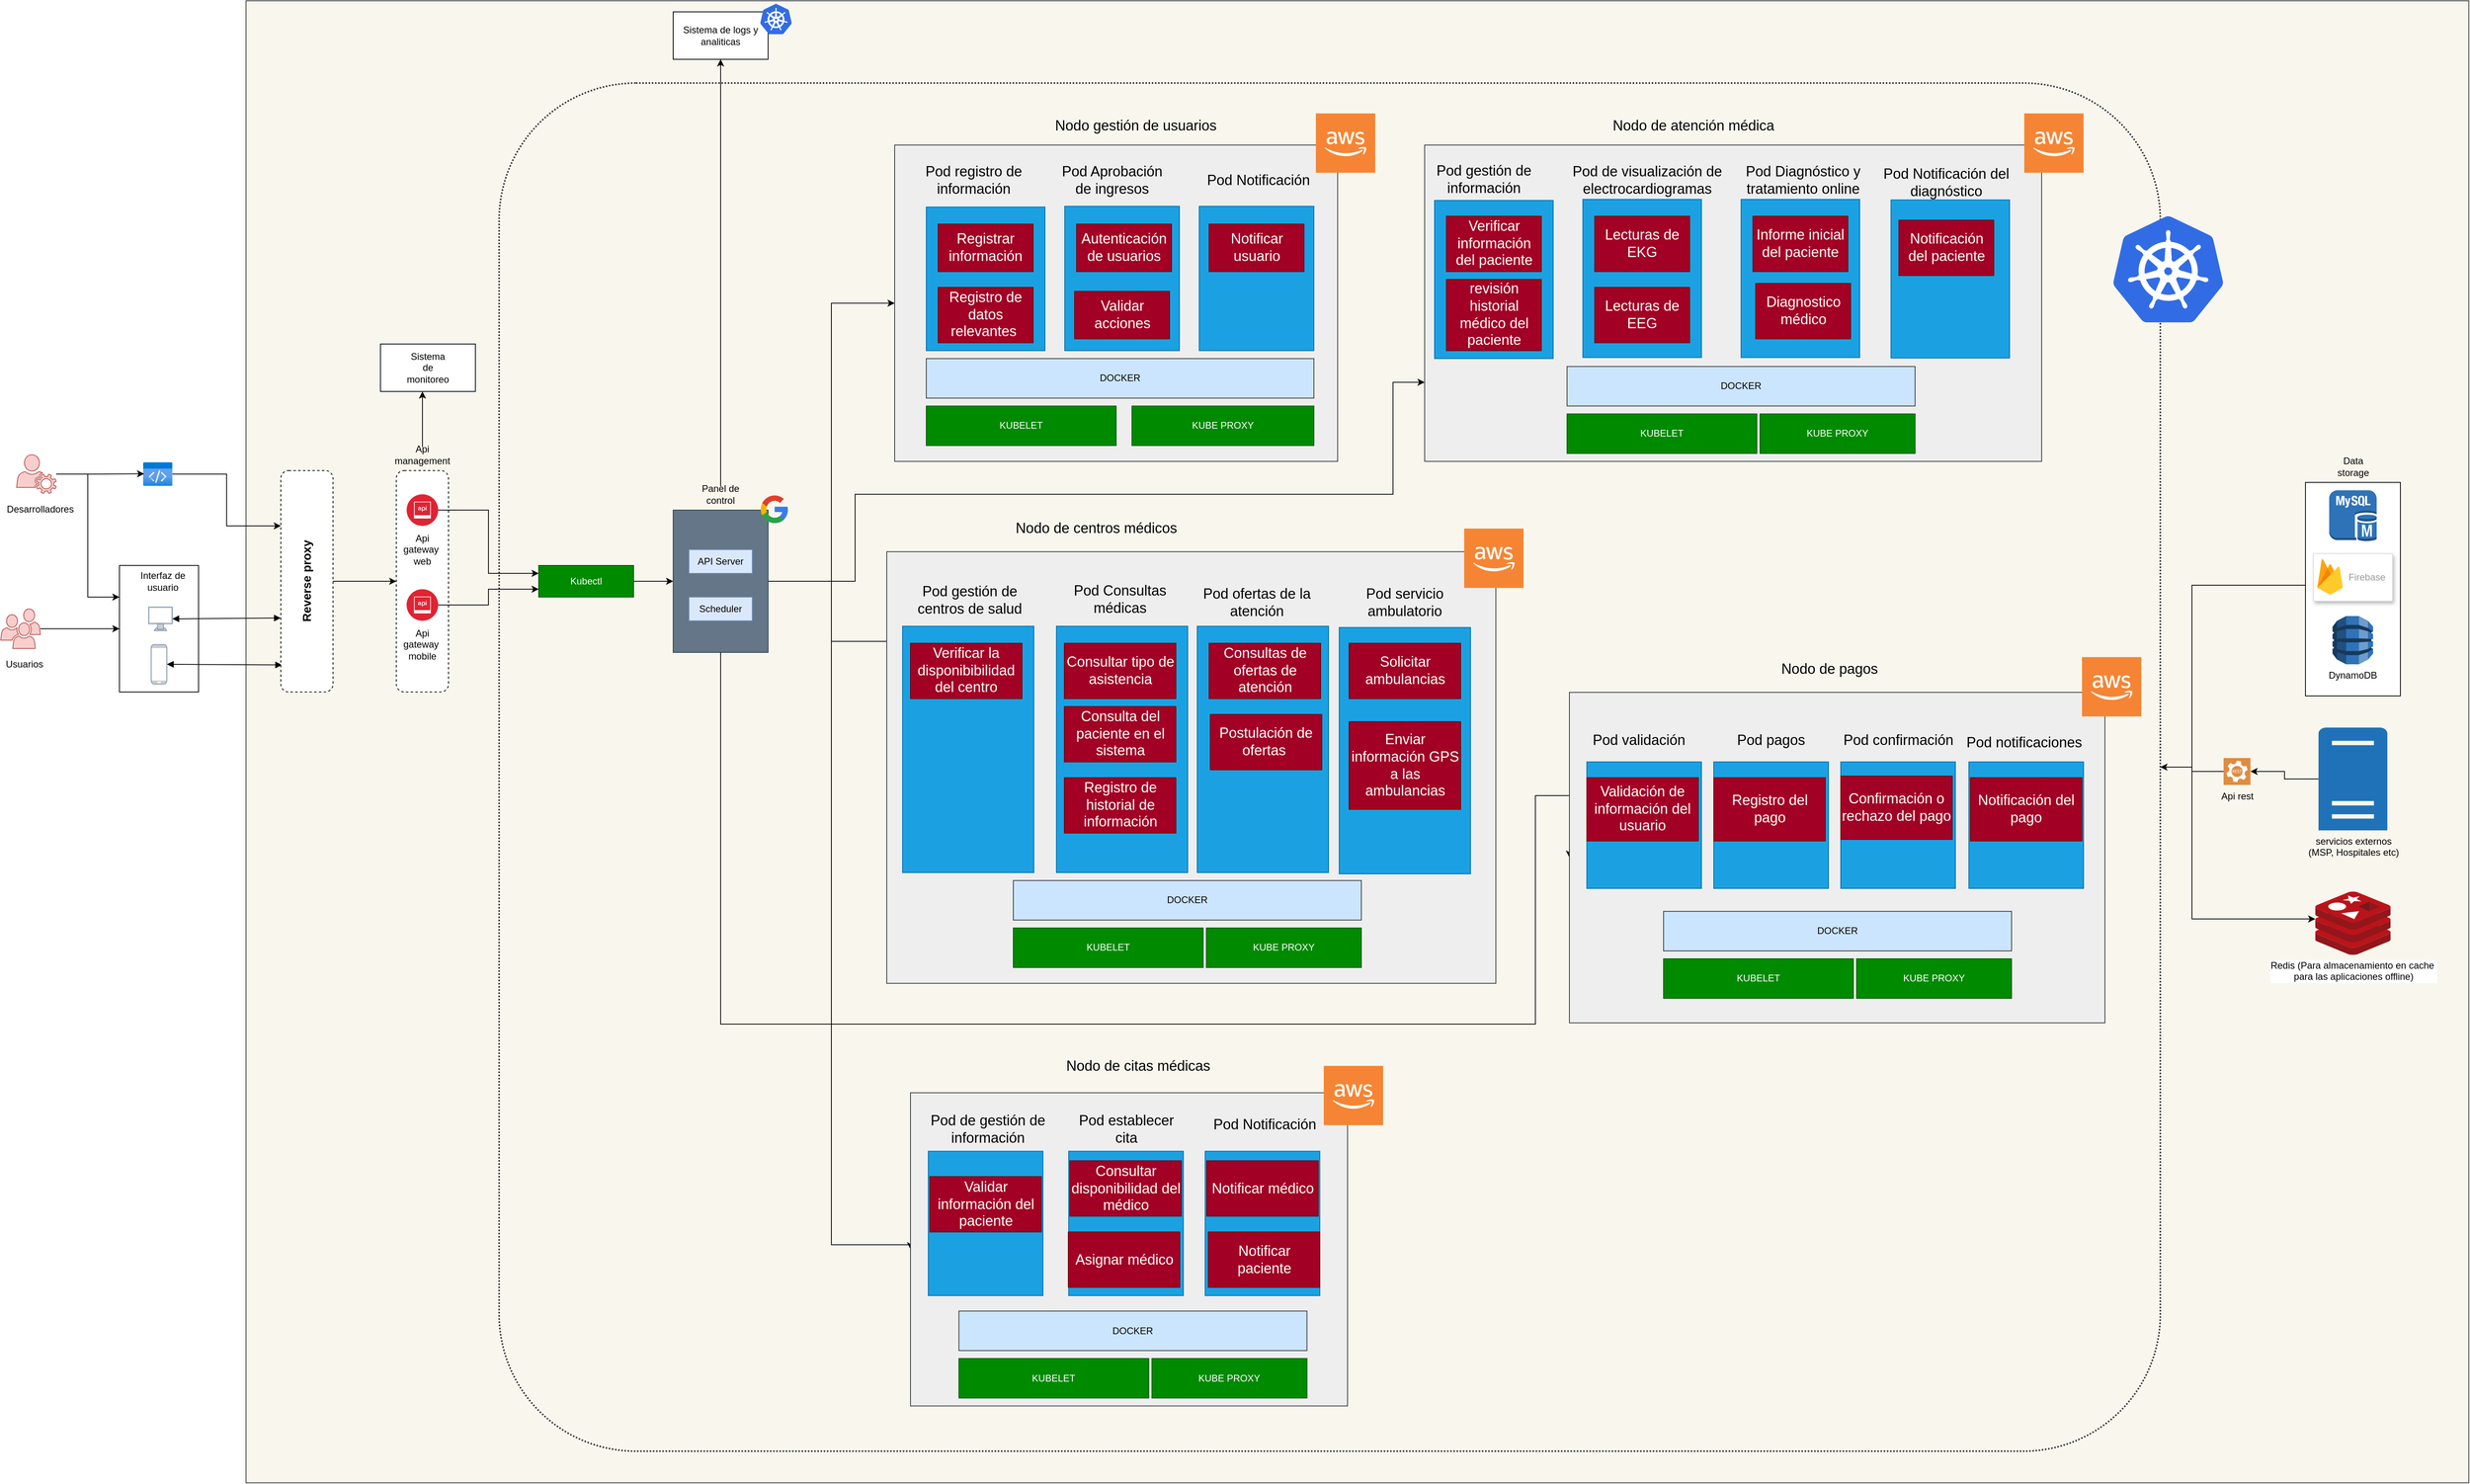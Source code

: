 <mxfile version="14.9.6" type="device"><diagram id="kOnTFSA0vut2Fg_q2dF2" name="Página-1"><mxGraphModel dx="3413" dy="1973" grid="1" gridSize="10" guides="1" tooltips="1" connect="1" arrows="1" fold="1" page="1" pageScale="1" pageWidth="827" pageHeight="1169" math="0" shadow="0"><root><mxCell id="0"/><mxCell id="1" parent="0"/><mxCell id="iSkOVygRJ3ScIY_qqy3_-129" value="" style="rounded=0;whiteSpace=wrap;html=1;fontSize=18;fillColor=#f9f7ed;strokeColor=#36393d;" vertex="1" parent="1"><mxGeometry x="320" y="6" width="2810" height="1874" as="geometry"/></mxCell><mxCell id="iSkOVygRJ3ScIY_qqy3_-134" style="edgeStyle=orthogonalEdgeStyle;rounded=0;orthogonalLoop=1;jettySize=auto;html=1;entryX=0;entryY=0.75;entryDx=0;entryDy=0;fontSize=18;" edge="1" parent="1" source="iSkOVygRJ3ScIY_qqy3_-127" target="iSkOVygRJ3ScIY_qqy3_-17"><mxGeometry relative="1" as="geometry"><Array as="points"><mxPoint x="2780" y="975"/><mxPoint x="2780" y="745"/><mxPoint x="2934" y="745"/></Array></mxGeometry></mxCell><mxCell id="iSkOVygRJ3ScIY_qqy3_-135" style="edgeStyle=orthogonalEdgeStyle;rounded=0;orthogonalLoop=1;jettySize=auto;html=1;fontSize=18;" edge="1" parent="1" source="iSkOVygRJ3ScIY_qqy3_-127" target="iSkOVygRJ3ScIY_qqy3_-20"><mxGeometry relative="1" as="geometry"><Array as="points"><mxPoint x="2780" y="975"/><mxPoint x="2780" y="1167"/></Array></mxGeometry></mxCell><mxCell id="iSkOVygRJ3ScIY_qqy3_-127" value="" style="rounded=1;arcSize=10;dashed=1;fillColor=#f9f7ed;dashPattern=1 1;strokeWidth=2;fontSize=18;strokeColor=#36393d;" vertex="1" parent="1"><mxGeometry x="640" y="110" width="2100" height="1730" as="geometry"/></mxCell><mxCell id="TxP-hiTGIBuaZSAjS90N-14" value="" style="group" parent="1" vertex="1" connectable="0"><mxGeometry x="30" y="580" width="196.92" height="79" as="geometry"/></mxCell><mxCell id="TxP-hiTGIBuaZSAjS90N-2" value="" style="pointerEvents=1;shadow=0;dashed=0;html=1;strokeColor=#b85450;fillColor=#f8cecc;labelPosition=center;verticalLabelPosition=bottom;verticalAlign=top;outlineConnect=0;align=center;shape=mxgraph.office.users.user_services;" parent="TxP-hiTGIBuaZSAjS90N-14" vertex="1"><mxGeometry width="50" height="49" as="geometry"/></mxCell><mxCell id="TxP-hiTGIBuaZSAjS90N-3" value="Desarrolladores" style="text;html=1;strokeColor=none;fillColor=none;align=center;verticalAlign=middle;whiteSpace=wrap;rounded=0;" parent="TxP-hiTGIBuaZSAjS90N-14" vertex="1"><mxGeometry x="10" y="59" width="40" height="20" as="geometry"/></mxCell><mxCell id="TxP-hiTGIBuaZSAjS90N-6" value="" style="aspect=fixed;html=1;points=[];align=center;image;fontSize=12;image=img/lib/azure2/general/Code.svg;" parent="TxP-hiTGIBuaZSAjS90N-14" vertex="1"><mxGeometry x="160" y="9.5" width="36.92" height="30" as="geometry"/></mxCell><mxCell id="TxP-hiTGIBuaZSAjS90N-7" style="edgeStyle=orthogonalEdgeStyle;rounded=0;orthogonalLoop=1;jettySize=auto;html=1;entryX=0.033;entryY=0.487;entryDx=0;entryDy=0;entryPerimeter=0;" parent="TxP-hiTGIBuaZSAjS90N-14" source="TxP-hiTGIBuaZSAjS90N-2" target="TxP-hiTGIBuaZSAjS90N-6" edge="1"><mxGeometry relative="1" as="geometry"/></mxCell><mxCell id="TxP-hiTGIBuaZSAjS90N-15" value="" style="group" parent="1" vertex="1" connectable="0"><mxGeometry x="10" y="720" width="250" height="160" as="geometry"/></mxCell><mxCell id="TxP-hiTGIBuaZSAjS90N-1" value="" style="pointerEvents=1;shadow=0;dashed=0;html=1;strokeColor=#b85450;fillColor=#f8cecc;labelPosition=center;verticalLabelPosition=bottom;verticalAlign=top;outlineConnect=0;align=center;shape=mxgraph.office.users.users;" parent="TxP-hiTGIBuaZSAjS90N-15" vertex="1"><mxGeometry y="55" width="50" height="50" as="geometry"/></mxCell><mxCell id="TxP-hiTGIBuaZSAjS90N-5" value="Usuarios" style="text;html=1;strokeColor=none;fillColor=none;align=center;verticalAlign=middle;whiteSpace=wrap;rounded=0;" parent="TxP-hiTGIBuaZSAjS90N-15" vertex="1"><mxGeometry x="10" y="115" width="40" height="20" as="geometry"/></mxCell><mxCell id="TxP-hiTGIBuaZSAjS90N-13" value="" style="group" parent="TxP-hiTGIBuaZSAjS90N-15" vertex="1" connectable="0"><mxGeometry x="150" width="100" height="160" as="geometry"/></mxCell><mxCell id="TxP-hiTGIBuaZSAjS90N-8" value="" style="rounded=0;whiteSpace=wrap;html=1;" parent="TxP-hiTGIBuaZSAjS90N-13" vertex="1"><mxGeometry width="100" height="160" as="geometry"/></mxCell><mxCell id="TxP-hiTGIBuaZSAjS90N-9" value="Interfaz de usuario" style="text;html=1;strokeColor=none;fillColor=none;align=center;verticalAlign=middle;whiteSpace=wrap;rounded=0;" parent="TxP-hiTGIBuaZSAjS90N-13" vertex="1"><mxGeometry x="10" y="10" width="90" height="20" as="geometry"/></mxCell><mxCell id="TxP-hiTGIBuaZSAjS90N-10" value="" style="fontColor=#0066CC;verticalAlign=top;verticalLabelPosition=bottom;labelPosition=center;align=center;html=1;outlineConnect=0;fillColor=#CCCCCC;strokeColor=#6881B3;gradientColor=none;gradientDirection=north;strokeWidth=2;shape=mxgraph.networks.monitor;" parent="TxP-hiTGIBuaZSAjS90N-13" vertex="1"><mxGeometry x="36.92" y="52.5" width="30" height="30" as="geometry"/></mxCell><mxCell id="TxP-hiTGIBuaZSAjS90N-11" value="" style="fontColor=#0066CC;verticalAlign=top;verticalLabelPosition=bottom;labelPosition=center;align=center;html=1;outlineConnect=0;fillColor=#CCCCCC;strokeColor=#6881B3;gradientColor=none;gradientDirection=north;strokeWidth=2;shape=mxgraph.networks.mobile;" parent="TxP-hiTGIBuaZSAjS90N-13" vertex="1"><mxGeometry x="40" y="100" width="20" height="50" as="geometry"/></mxCell><mxCell id="TxP-hiTGIBuaZSAjS90N-12" style="edgeStyle=orthogonalEdgeStyle;rounded=0;orthogonalLoop=1;jettySize=auto;html=1;entryX=0;entryY=0.5;entryDx=0;entryDy=0;" parent="TxP-hiTGIBuaZSAjS90N-15" source="TxP-hiTGIBuaZSAjS90N-1" target="TxP-hiTGIBuaZSAjS90N-8" edge="1"><mxGeometry relative="1" as="geometry"/></mxCell><mxCell id="TxP-hiTGIBuaZSAjS90N-21" style="edgeStyle=orthogonalEdgeStyle;rounded=0;orthogonalLoop=1;jettySize=auto;html=1;entryX=0;entryY=0.25;entryDx=0;entryDy=0;" parent="1" source="TxP-hiTGIBuaZSAjS90N-6" target="TxP-hiTGIBuaZSAjS90N-19" edge="1"><mxGeometry relative="1" as="geometry"/></mxCell><mxCell id="TxP-hiTGIBuaZSAjS90N-22" value="" style="endArrow=block;startArrow=block;endFill=1;startFill=1;html=1;exitX=1;exitY=0.5;exitDx=0;exitDy=0;exitPerimeter=0;entryX=0;entryY=0.666;entryDx=0;entryDy=0;entryPerimeter=0;" parent="1" source="TxP-hiTGIBuaZSAjS90N-10" target="TxP-hiTGIBuaZSAjS90N-19" edge="1"><mxGeometry width="160" relative="1" as="geometry"><mxPoint x="310" y="690" as="sourcePoint"/><mxPoint x="470" y="690" as="targetPoint"/></mxGeometry></mxCell><mxCell id="TxP-hiTGIBuaZSAjS90N-23" value="" style="endArrow=block;startArrow=block;endFill=1;startFill=1;html=1;exitX=1;exitY=0.5;exitDx=0;exitDy=0;exitPerimeter=0;entryX=0.024;entryY=0.878;entryDx=0;entryDy=0;entryPerimeter=0;" parent="1" source="TxP-hiTGIBuaZSAjS90N-11" target="TxP-hiTGIBuaZSAjS90N-19" edge="1"><mxGeometry width="160" relative="1" as="geometry"><mxPoint x="236.92" y="797.5" as="sourcePoint"/><mxPoint x="370" y="845" as="targetPoint"/></mxGeometry></mxCell><mxCell id="TxP-hiTGIBuaZSAjS90N-24" value="" style="group" parent="1" vertex="1" connectable="0"><mxGeometry x="364" y="600" width="66" height="280" as="geometry"/></mxCell><mxCell id="TxP-hiTGIBuaZSAjS90N-19" value="" style="html=1;align=center;verticalAlign=top;rounded=1;absoluteArcSize=1;arcSize=20;dashed=1;" parent="TxP-hiTGIBuaZSAjS90N-24" vertex="1"><mxGeometry width="66" height="280" as="geometry"/></mxCell><mxCell id="TxP-hiTGIBuaZSAjS90N-20" value="&lt;font style=&quot;font-size: 15px&quot;&gt;Reverse proxy&lt;/font&gt;" style="text;strokeColor=none;fillColor=none;html=1;fontSize=24;fontStyle=1;verticalAlign=middle;align=center;rotation=-90;" parent="TxP-hiTGIBuaZSAjS90N-24" vertex="1"><mxGeometry x="-20" y="120" width="100" height="40" as="geometry"/></mxCell><mxCell id="TxP-hiTGIBuaZSAjS90N-26" value="" style="html=1;align=center;verticalAlign=top;rounded=1;absoluteArcSize=1;arcSize=20;dashed=1;" parent="1" vertex="1"><mxGeometry x="510" y="600" width="66" height="280" as="geometry"/></mxCell><mxCell id="TxP-hiTGIBuaZSAjS90N-33" style="edgeStyle=orthogonalEdgeStyle;rounded=0;orthogonalLoop=1;jettySize=auto;html=1;entryX=0.442;entryY=1;entryDx=0;entryDy=0;entryPerimeter=0;" parent="1" source="TxP-hiTGIBuaZSAjS90N-28" target="TxP-hiTGIBuaZSAjS90N-29" edge="1"><mxGeometry relative="1" as="geometry"/></mxCell><mxCell id="TxP-hiTGIBuaZSAjS90N-28" value="Api management" style="text;html=1;strokeColor=none;fillColor=none;align=center;verticalAlign=middle;whiteSpace=wrap;rounded=0;" parent="1" vertex="1"><mxGeometry x="523" y="570" width="40" height="20" as="geometry"/></mxCell><mxCell id="TxP-hiTGIBuaZSAjS90N-31" value="" style="group" parent="1" vertex="1" connectable="0"><mxGeometry x="490" y="440" width="120" height="60" as="geometry"/></mxCell><mxCell id="TxP-hiTGIBuaZSAjS90N-29" value="" style="rounded=0;whiteSpace=wrap;html=1;" parent="TxP-hiTGIBuaZSAjS90N-31" vertex="1"><mxGeometry width="120" height="60" as="geometry"/></mxCell><mxCell id="TxP-hiTGIBuaZSAjS90N-30" value="Sistema de monitoreo" style="text;html=1;strokeColor=none;fillColor=none;align=center;verticalAlign=middle;whiteSpace=wrap;rounded=0;" parent="TxP-hiTGIBuaZSAjS90N-31" vertex="1"><mxGeometry x="40" y="20" width="40" height="20" as="geometry"/></mxCell><mxCell id="TxP-hiTGIBuaZSAjS90N-42" style="edgeStyle=orthogonalEdgeStyle;rounded=0;orthogonalLoop=1;jettySize=auto;html=1;entryX=0;entryY=0.25;entryDx=0;entryDy=0;" parent="1" source="TxP-hiTGIBuaZSAjS90N-35" target="TxP-hiTGIBuaZSAjS90N-41" edge="1"><mxGeometry relative="1" as="geometry"/></mxCell><mxCell id="TxP-hiTGIBuaZSAjS90N-35" value="" style="aspect=fixed;perimeter=ellipsePerimeter;html=1;align=center;shadow=0;dashed=0;fontColor=#4277BB;labelBackgroundColor=#ffffff;fontSize=12;spacingTop=3;image;image=img/lib/ibm/security/api_security.svg;" parent="1" vertex="1"><mxGeometry x="523" y="630" width="40" height="40" as="geometry"/></mxCell><mxCell id="TxP-hiTGIBuaZSAjS90N-36" value="Api gateway&amp;nbsp;&lt;br&gt;web" style="text;html=1;strokeColor=none;fillColor=none;align=center;verticalAlign=middle;whiteSpace=wrap;rounded=0;" parent="1" vertex="1"><mxGeometry x="523" y="690" width="40" height="20" as="geometry"/></mxCell><mxCell id="TxP-hiTGIBuaZSAjS90N-43" style="edgeStyle=orthogonalEdgeStyle;rounded=0;orthogonalLoop=1;jettySize=auto;html=1;entryX=0;entryY=0.75;entryDx=0;entryDy=0;" parent="1" source="TxP-hiTGIBuaZSAjS90N-37" target="TxP-hiTGIBuaZSAjS90N-41" edge="1"><mxGeometry relative="1" as="geometry"/></mxCell><mxCell id="TxP-hiTGIBuaZSAjS90N-37" value="" style="aspect=fixed;perimeter=ellipsePerimeter;html=1;align=center;shadow=0;dashed=0;fontColor=#4277BB;labelBackgroundColor=#ffffff;fontSize=12;spacingTop=3;image;image=img/lib/ibm/security/api_security.svg;" parent="1" vertex="1"><mxGeometry x="523" y="750" width="40" height="40" as="geometry"/></mxCell><mxCell id="TxP-hiTGIBuaZSAjS90N-38" value="Api gateway&amp;nbsp;&lt;br&gt;mobile" style="text;html=1;strokeColor=none;fillColor=none;align=center;verticalAlign=middle;whiteSpace=wrap;rounded=0;" parent="1" vertex="1"><mxGeometry x="523" y="810" width="40" height="20" as="geometry"/></mxCell><mxCell id="TxP-hiTGIBuaZSAjS90N-39" style="edgeStyle=orthogonalEdgeStyle;rounded=0;orthogonalLoop=1;jettySize=auto;html=1;entryX=0;entryY=0.5;entryDx=0;entryDy=0;" parent="1" source="TxP-hiTGIBuaZSAjS90N-19" target="TxP-hiTGIBuaZSAjS90N-26" edge="1"><mxGeometry relative="1" as="geometry"/></mxCell><mxCell id="TxP-hiTGIBuaZSAjS90N-40" style="edgeStyle=orthogonalEdgeStyle;rounded=0;orthogonalLoop=1;jettySize=auto;html=1;entryX=0;entryY=0.25;entryDx=0;entryDy=0;" parent="1" source="TxP-hiTGIBuaZSAjS90N-2" target="TxP-hiTGIBuaZSAjS90N-8" edge="1"><mxGeometry relative="1" as="geometry"/></mxCell><mxCell id="iSkOVygRJ3ScIY_qqy3_-9" style="edgeStyle=orthogonalEdgeStyle;rounded=0;orthogonalLoop=1;jettySize=auto;html=1;entryX=0;entryY=0.5;entryDx=0;entryDy=0;" edge="1" parent="1" source="TxP-hiTGIBuaZSAjS90N-41" target="iSkOVygRJ3ScIY_qqy3_-1"><mxGeometry relative="1" as="geometry"/></mxCell><mxCell id="TxP-hiTGIBuaZSAjS90N-41" value="Kubectl" style="rounded=0;whiteSpace=wrap;html=1;fillColor=#008a00;strokeColor=#005700;fontColor=#ffffff;" parent="1" vertex="1"><mxGeometry x="690" y="720" width="120" height="40" as="geometry"/></mxCell><mxCell id="iSkOVygRJ3ScIY_qqy3_-61" style="edgeStyle=orthogonalEdgeStyle;rounded=0;orthogonalLoop=1;jettySize=auto;html=1;entryX=0;entryY=0.5;entryDx=0;entryDy=0;fontSize=18;" edge="1" parent="1" source="iSkOVygRJ3ScIY_qqy3_-1" target="iSkOVygRJ3ScIY_qqy3_-21"><mxGeometry relative="1" as="geometry"/></mxCell><mxCell id="iSkOVygRJ3ScIY_qqy3_-62" style="edgeStyle=orthogonalEdgeStyle;rounded=0;orthogonalLoop=1;jettySize=auto;html=1;entryX=0.02;entryY=0.388;entryDx=0;entryDy=0;entryPerimeter=0;fontSize=18;" edge="1" parent="1" source="iSkOVygRJ3ScIY_qqy3_-1" target="iSkOVygRJ3ScIY_qqy3_-28"><mxGeometry relative="1" as="geometry"><Array as="points"><mxPoint x="1060" y="740"/><mxPoint x="1060" y="816"/></Array></mxGeometry></mxCell><mxCell id="iSkOVygRJ3ScIY_qqy3_-63" style="edgeStyle=orthogonalEdgeStyle;rounded=0;orthogonalLoop=1;jettySize=auto;html=1;entryX=0;entryY=0.5;entryDx=0;entryDy=0;fontSize=18;" edge="1" parent="1" source="iSkOVygRJ3ScIY_qqy3_-1" target="iSkOVygRJ3ScIY_qqy3_-33"><mxGeometry relative="1" as="geometry"><Array as="points"><mxPoint x="1060" y="740"/><mxPoint x="1060" y="1579"/></Array></mxGeometry></mxCell><mxCell id="iSkOVygRJ3ScIY_qqy3_-64" style="edgeStyle=orthogonalEdgeStyle;rounded=0;orthogonalLoop=1;jettySize=auto;html=1;entryX=0;entryY=0.75;entryDx=0;entryDy=0;fontSize=18;" edge="1" parent="1" source="iSkOVygRJ3ScIY_qqy3_-1" target="iSkOVygRJ3ScIY_qqy3_-38"><mxGeometry relative="1" as="geometry"><Array as="points"><mxPoint x="1090" y="740"/><mxPoint x="1090" y="630"/><mxPoint x="1770" y="630"/><mxPoint x="1770" y="488"/></Array></mxGeometry></mxCell><mxCell id="iSkOVygRJ3ScIY_qqy3_-1" value="" style="rounded=0;whiteSpace=wrap;html=1;fillColor=#647687;strokeColor=#314354;fontColor=#ffffff;" vertex="1" parent="1"><mxGeometry x="860" y="650" width="120" height="180" as="geometry"/></mxCell><mxCell id="iSkOVygRJ3ScIY_qqy3_-10" style="edgeStyle=orthogonalEdgeStyle;rounded=0;orthogonalLoop=1;jettySize=auto;html=1;entryX=0.5;entryY=1;entryDx=0;entryDy=0;" edge="1" parent="1" source="iSkOVygRJ3ScIY_qqy3_-2" target="iSkOVygRJ3ScIY_qqy3_-6"><mxGeometry relative="1" as="geometry"/></mxCell><mxCell id="iSkOVygRJ3ScIY_qqy3_-2" value="Panel de control" style="text;html=1;strokeColor=none;fillColor=none;align=center;verticalAlign=middle;whiteSpace=wrap;rounded=0;" vertex="1" parent="1"><mxGeometry x="890" y="620" width="60" height="20" as="geometry"/></mxCell><mxCell id="iSkOVygRJ3ScIY_qqy3_-117" style="edgeStyle=orthogonalEdgeStyle;rounded=0;orthogonalLoop=1;jettySize=auto;html=1;fontSize=18;exitX=0.5;exitY=1;exitDx=0;exitDy=0;entryX=0;entryY=0.5;entryDx=0;entryDy=0;" edge="1" parent="1" source="iSkOVygRJ3ScIY_qqy3_-1" target="iSkOVygRJ3ScIY_qqy3_-43"><mxGeometry relative="1" as="geometry"><mxPoint x="1980" y="1150" as="targetPoint"/><Array as="points"><mxPoint x="920" y="1300"/><mxPoint x="1950" y="1300"/><mxPoint x="1950" y="1011"/><mxPoint x="1993" y="1011"/></Array></mxGeometry></mxCell><mxCell id="iSkOVygRJ3ScIY_qqy3_-3" value="API Server" style="rounded=0;whiteSpace=wrap;html=1;fillColor=#dae8fc;strokeColor=#6c8ebf;" vertex="1" parent="1"><mxGeometry x="880" y="700" width="80" height="30" as="geometry"/></mxCell><mxCell id="iSkOVygRJ3ScIY_qqy3_-4" value="Scheduler" style="rounded=0;whiteSpace=wrap;html=1;fillColor=#dae8fc;strokeColor=#6c8ebf;" vertex="1" parent="1"><mxGeometry x="880" y="760" width="80" height="30" as="geometry"/></mxCell><mxCell id="iSkOVygRJ3ScIY_qqy3_-5" value="" style="dashed=0;outlineConnect=0;html=1;align=center;labelPosition=center;verticalLabelPosition=bottom;verticalAlign=top;shape=mxgraph.weblogos.google" vertex="1" parent="1"><mxGeometry x="970" y="630" width="35.2" height="37.47" as="geometry"/></mxCell><mxCell id="iSkOVygRJ3ScIY_qqy3_-6" value="Sistema de logs y analiticas" style="rounded=0;whiteSpace=wrap;html=1;" vertex="1" parent="1"><mxGeometry x="860" y="20" width="120" height="60" as="geometry"/></mxCell><mxCell id="iSkOVygRJ3ScIY_qqy3_-8" value="" style="aspect=fixed;html=1;points=[];align=center;image;fontSize=12;image=img/lib/mscae/Kubernetes.svg;" vertex="1" parent="1"><mxGeometry x="970" y="10" width="40" height="38.4" as="geometry"/></mxCell><mxCell id="iSkOVygRJ3ScIY_qqy3_-133" style="edgeStyle=orthogonalEdgeStyle;rounded=0;orthogonalLoop=1;jettySize=auto;html=1;entryX=1;entryY=0.5;entryDx=0;entryDy=0;fontSize=18;" edge="1" parent="1" source="iSkOVygRJ3ScIY_qqy3_-11" target="iSkOVygRJ3ScIY_qqy3_-127"><mxGeometry relative="1" as="geometry"/></mxCell><mxCell id="iSkOVygRJ3ScIY_qqy3_-11" value="Api rest" style="pointerEvents=1;shadow=0;dashed=0;html=1;strokeColor=none;fillColor=#DF8C42;labelPosition=center;verticalLabelPosition=bottom;verticalAlign=top;align=center;outlineConnect=0;shape=mxgraph.veeam2.restful_api;" vertex="1" parent="1"><mxGeometry x="2820" y="963.5" width="34" height="34" as="geometry"/></mxCell><mxCell id="iSkOVygRJ3ScIY_qqy3_-13" style="edgeStyle=orthogonalEdgeStyle;rounded=0;orthogonalLoop=1;jettySize=auto;html=1;" edge="1" parent="1" source="iSkOVygRJ3ScIY_qqy3_-12" target="iSkOVygRJ3ScIY_qqy3_-11"><mxGeometry relative="1" as="geometry"/></mxCell><mxCell id="iSkOVygRJ3ScIY_qqy3_-12" value="servicios externos&lt;br&gt;(MSP, Hospitales etc)" style="pointerEvents=1;shadow=0;dashed=0;html=1;strokeColor=none;labelPosition=center;verticalLabelPosition=bottom;verticalAlign=top;outlineConnect=0;align=center;shape=mxgraph.office.servers.physical_host;fillColor=#2072B8;" vertex="1" parent="1"><mxGeometry x="2940" y="925" width="87" height="130" as="geometry"/></mxCell><mxCell id="iSkOVygRJ3ScIY_qqy3_-14" value="" style="rounded=0;whiteSpace=wrap;html=1;" vertex="1" parent="1"><mxGeometry x="2923.5" y="615" width="120" height="270" as="geometry"/></mxCell><mxCell id="iSkOVygRJ3ScIY_qqy3_-15" value="Data storage" style="text;html=1;strokeColor=none;fillColor=none;align=center;verticalAlign=middle;whiteSpace=wrap;rounded=0;" vertex="1" parent="1"><mxGeometry x="2963.5" y="585" width="40" height="20" as="geometry"/></mxCell><mxCell id="iSkOVygRJ3ScIY_qqy3_-16" value="" style="outlineConnect=0;dashed=0;verticalLabelPosition=bottom;verticalAlign=top;align=center;html=1;shape=mxgraph.aws3.mysql_db_instance;fillColor=#2E73B8;gradientColor=none;" vertex="1" parent="1"><mxGeometry x="2953.5" y="625" width="60" height="64.5" as="geometry"/></mxCell><mxCell id="iSkOVygRJ3ScIY_qqy3_-17" value="" style="strokeColor=#dddddd;shadow=1;strokeWidth=1;rounded=1;absoluteArcSize=1;arcSize=2;" vertex="1" parent="1"><mxGeometry x="2933.5" y="705" width="100" height="60" as="geometry"/></mxCell><mxCell id="iSkOVygRJ3ScIY_qqy3_-18" value="Firebase" style="dashed=0;connectable=0;html=1;fillColor=#5184F3;strokeColor=none;shape=mxgraph.gcp2.firebase;part=1;labelPosition=right;verticalLabelPosition=middle;align=left;verticalAlign=middle;spacingLeft=5;fontColor=#999999;fontSize=12;" vertex="1" parent="iSkOVygRJ3ScIY_qqy3_-17"><mxGeometry width="32.4" height="45" relative="1" as="geometry"><mxPoint x="5" y="7" as="offset"/></mxGeometry></mxCell><mxCell id="iSkOVygRJ3ScIY_qqy3_-19" value="DynamoDB" style="outlineConnect=0;dashed=0;verticalLabelPosition=bottom;verticalAlign=top;align=center;html=1;shape=mxgraph.aws3.dynamo_db;fillColor=#2E73B8;gradientColor=none;" vertex="1" parent="1"><mxGeometry x="2957.75" y="784" width="51.25" height="61" as="geometry"/></mxCell><mxCell id="iSkOVygRJ3ScIY_qqy3_-20" value="Redis (Para almacenamiento en cache&amp;nbsp;&lt;br&gt;para las aplicaciones offline)" style="aspect=fixed;html=1;points=[];align=center;image;fontSize=12;image=img/lib/mscae/Cache_Redis_Product.svg;" vertex="1" parent="1"><mxGeometry x="2935.88" y="1132.4" width="95.24" height="80" as="geometry"/></mxCell><mxCell id="iSkOVygRJ3ScIY_qqy3_-21" value="" style="rounded=0;whiteSpace=wrap;html=1;fillColor=#eeeeee;strokeColor=#36393d;" vertex="1" parent="1"><mxGeometry x="1140" y="188.4" width="560" height="400" as="geometry"/></mxCell><mxCell id="iSkOVygRJ3ScIY_qqy3_-22" value="DOCKER" style="rounded=0;whiteSpace=wrap;html=1;fillColor=#cce5ff;strokeColor=#36393d;" vertex="1" parent="1"><mxGeometry x="1180" y="458.4" width="490" height="50" as="geometry"/></mxCell><mxCell id="iSkOVygRJ3ScIY_qqy3_-23" value="KUBELET" style="rounded=0;whiteSpace=wrap;html=1;fillColor=#008a00;strokeColor=#005700;fontColor=#ffffff;" vertex="1" parent="1"><mxGeometry x="1180" y="518.4" width="240" height="50" as="geometry"/></mxCell><mxCell id="iSkOVygRJ3ScIY_qqy3_-24" value="KUBE PROXY" style="rounded=0;whiteSpace=wrap;html=1;fillColor=#008a00;strokeColor=#005700;fontColor=#ffffff;" vertex="1" parent="1"><mxGeometry x="1440" y="518.4" width="230" height="50" as="geometry"/></mxCell><mxCell id="iSkOVygRJ3ScIY_qqy3_-25" value="Nodo gestión de usuarios" style="text;html=1;strokeColor=none;fillColor=none;align=center;verticalAlign=middle;whiteSpace=wrap;rounded=0;fontSize=18;" vertex="1" parent="1"><mxGeometry x="1340" y="130" width="210" height="68.4" as="geometry"/></mxCell><mxCell id="iSkOVygRJ3ScIY_qqy3_-28" value="" style="rounded=0;whiteSpace=wrap;html=1;fillColor=#eeeeee;strokeColor=#36393d;" vertex="1" parent="1"><mxGeometry x="1130" y="702.6" width="770" height="545.8" as="geometry"/></mxCell><mxCell id="iSkOVygRJ3ScIY_qqy3_-29" value="DOCKER" style="rounded=0;whiteSpace=wrap;html=1;fillColor=#cce5ff;strokeColor=#36393d;" vertex="1" parent="1"><mxGeometry x="1290" y="1118.4" width="440" height="50" as="geometry"/></mxCell><mxCell id="iSkOVygRJ3ScIY_qqy3_-30" value="KUBELET" style="rounded=0;whiteSpace=wrap;html=1;fillColor=#008a00;strokeColor=#005700;fontColor=#ffffff;" vertex="1" parent="1"><mxGeometry x="1290" y="1178.4" width="240" height="50" as="geometry"/></mxCell><mxCell id="iSkOVygRJ3ScIY_qqy3_-31" value="KUBE PROXY" style="rounded=0;whiteSpace=wrap;html=1;fillColor=#008a00;strokeColor=#005700;fontColor=#ffffff;" vertex="1" parent="1"><mxGeometry x="1534" y="1178.4" width="196" height="50" as="geometry"/></mxCell><mxCell id="iSkOVygRJ3ScIY_qqy3_-32" value="Nodo de centros médicos" style="text;html=1;strokeColor=none;fillColor=none;align=center;verticalAlign=middle;whiteSpace=wrap;rounded=0;fontSize=18;" vertex="1" parent="1"><mxGeometry x="1290" y="638.4" width="210" height="68.4" as="geometry"/></mxCell><mxCell id="iSkOVygRJ3ScIY_qqy3_-33" value="" style="rounded=0;whiteSpace=wrap;html=1;fillColor=#eeeeee;strokeColor=#36393d;" vertex="1" parent="1"><mxGeometry x="1160" y="1386.8" width="552.5" height="396" as="geometry"/></mxCell><mxCell id="iSkOVygRJ3ScIY_qqy3_-34" value="DOCKER" style="rounded=0;whiteSpace=wrap;html=1;fillColor=#cce5ff;strokeColor=#36393d;" vertex="1" parent="1"><mxGeometry x="1221.25" y="1662.8" width="440" height="50" as="geometry"/></mxCell><mxCell id="iSkOVygRJ3ScIY_qqy3_-35" value="KUBELET" style="rounded=0;whiteSpace=wrap;html=1;fillColor=#008a00;strokeColor=#005700;fontColor=#ffffff;" vertex="1" parent="1"><mxGeometry x="1221.25" y="1722.8" width="240" height="50" as="geometry"/></mxCell><mxCell id="iSkOVygRJ3ScIY_qqy3_-36" value="KUBE PROXY" style="rounded=0;whiteSpace=wrap;html=1;fillColor=#008a00;strokeColor=#005700;fontColor=#ffffff;" vertex="1" parent="1"><mxGeometry x="1465.25" y="1722.8" width="196" height="50" as="geometry"/></mxCell><mxCell id="iSkOVygRJ3ScIY_qqy3_-37" value="Nodo de citas médicas" style="text;html=1;strokeColor=none;fillColor=none;align=center;verticalAlign=middle;whiteSpace=wrap;rounded=0;fontSize=18;" vertex="1" parent="1"><mxGeometry x="1342.5" y="1318.4" width="210" height="68.4" as="geometry"/></mxCell><mxCell id="iSkOVygRJ3ScIY_qqy3_-38" value="" style="rounded=0;whiteSpace=wrap;html=1;fillColor=#eeeeee;strokeColor=#36393d;" vertex="1" parent="1"><mxGeometry x="1810" y="188.4" width="780" height="400" as="geometry"/></mxCell><mxCell id="iSkOVygRJ3ScIY_qqy3_-39" value="DOCKER" style="rounded=0;whiteSpace=wrap;html=1;fillColor=#cce5ff;strokeColor=#36393d;" vertex="1" parent="1"><mxGeometry x="1990" y="468.4" width="440" height="50" as="geometry"/></mxCell><mxCell id="iSkOVygRJ3ScIY_qqy3_-40" value="KUBELET" style="rounded=0;whiteSpace=wrap;html=1;fillColor=#008a00;strokeColor=#005700;fontColor=#ffffff;" vertex="1" parent="1"><mxGeometry x="1990" y="528.4" width="240" height="50" as="geometry"/></mxCell><mxCell id="iSkOVygRJ3ScIY_qqy3_-41" value="KUBE PROXY" style="rounded=0;whiteSpace=wrap;html=1;fillColor=#008a00;strokeColor=#005700;fontColor=#ffffff;" vertex="1" parent="1"><mxGeometry x="2234" y="528.4" width="196" height="50" as="geometry"/></mxCell><mxCell id="iSkOVygRJ3ScIY_qqy3_-42" value="Nodo de atención médica" style="text;html=1;strokeColor=none;fillColor=none;align=center;verticalAlign=middle;whiteSpace=wrap;rounded=0;fontSize=18;" vertex="1" parent="1"><mxGeometry x="2045" y="130.0" width="210" height="68.4" as="geometry"/></mxCell><mxCell id="iSkOVygRJ3ScIY_qqy3_-43" value="" style="rounded=0;whiteSpace=wrap;html=1;fillColor=#eeeeee;strokeColor=#36393d;" vertex="1" parent="1"><mxGeometry x="1993" y="880.5" width="677" height="417.9" as="geometry"/></mxCell><mxCell id="iSkOVygRJ3ScIY_qqy3_-44" value="DOCKER" style="rounded=0;whiteSpace=wrap;html=1;fillColor=#cce5ff;strokeColor=#36393d;" vertex="1" parent="1"><mxGeometry x="2112" y="1157.4" width="440" height="50" as="geometry"/></mxCell><mxCell id="iSkOVygRJ3ScIY_qqy3_-45" value="KUBELET" style="rounded=0;whiteSpace=wrap;html=1;fillColor=#008a00;strokeColor=#005700;fontColor=#ffffff;" vertex="1" parent="1"><mxGeometry x="2112" y="1217.4" width="240" height="50" as="geometry"/></mxCell><mxCell id="iSkOVygRJ3ScIY_qqy3_-46" value="KUBE PROXY" style="rounded=0;whiteSpace=wrap;html=1;fillColor=#008a00;strokeColor=#005700;fontColor=#ffffff;" vertex="1" parent="1"><mxGeometry x="2356" y="1217.4" width="196" height="50" as="geometry"/></mxCell><mxCell id="iSkOVygRJ3ScIY_qqy3_-47" value="Nodo de pagos" style="text;html=1;strokeColor=none;fillColor=none;align=center;verticalAlign=middle;whiteSpace=wrap;rounded=0;fontSize=18;" vertex="1" parent="1"><mxGeometry x="2216.5" y="816.3" width="210" height="68.4" as="geometry"/></mxCell><mxCell id="iSkOVygRJ3ScIY_qqy3_-48" value="Pod registro de información" style="text;html=1;strokeColor=none;fillColor=none;align=center;verticalAlign=middle;whiteSpace=wrap;rounded=0;fontSize=18;" vertex="1" parent="1"><mxGeometry x="1165" y="198.4" width="150" height="68.4" as="geometry"/></mxCell><mxCell id="iSkOVygRJ3ScIY_qqy3_-49" value="Pod Aprobación de ingresos" style="text;html=1;strokeColor=none;fillColor=none;align=center;verticalAlign=middle;whiteSpace=wrap;rounded=0;fontSize=18;" vertex="1" parent="1"><mxGeometry x="1340" y="198.4" width="150" height="68.4" as="geometry"/></mxCell><mxCell id="iSkOVygRJ3ScIY_qqy3_-50" value="Pod Notificación" style="text;html=1;strokeColor=none;fillColor=none;align=center;verticalAlign=middle;whiteSpace=wrap;rounded=0;fontSize=18;" vertex="1" parent="1"><mxGeometry x="1525" y="198.4" width="150" height="68.4" as="geometry"/></mxCell><mxCell id="iSkOVygRJ3ScIY_qqy3_-51" value="" style="rounded=0;whiteSpace=wrap;html=1;fontSize=18;fillColor=#1ba1e2;strokeColor=#006EAF;fontColor=#ffffff;" vertex="1" parent="1"><mxGeometry x="1180" y="266.8" width="150" height="181.6" as="geometry"/></mxCell><mxCell id="iSkOVygRJ3ScIY_qqy3_-52" value="" style="rounded=0;whiteSpace=wrap;html=1;fontSize=18;fillColor=#1ba1e2;strokeColor=#006EAF;fontColor=#ffffff;" vertex="1" parent="1"><mxGeometry x="1355" y="265.8" width="145" height="182.6" as="geometry"/></mxCell><mxCell id="iSkOVygRJ3ScIY_qqy3_-53" value="" style="rounded=0;whiteSpace=wrap;html=1;fontSize=18;fillColor=#1ba1e2;strokeColor=#006EAF;fontColor=#ffffff;" vertex="1" parent="1"><mxGeometry x="1525" y="265.8" width="145" height="182.6" as="geometry"/></mxCell><mxCell id="iSkOVygRJ3ScIY_qqy3_-54" value="Registrar información" style="rounded=0;whiteSpace=wrap;html=1;fontSize=18;fillColor=#a20025;strokeColor=#6F0000;fontColor=#ffffff;" vertex="1" parent="1"><mxGeometry x="1195" y="288.4" width="120" height="60" as="geometry"/></mxCell><mxCell id="iSkOVygRJ3ScIY_qqy3_-55" value="Registro de datos relevantes&amp;nbsp;" style="rounded=0;whiteSpace=wrap;html=1;fontSize=18;fillColor=#a20025;strokeColor=#6F0000;fontColor=#ffffff;" vertex="1" parent="1"><mxGeometry x="1195" y="368.4" width="120" height="70" as="geometry"/></mxCell><mxCell id="iSkOVygRJ3ScIY_qqy3_-56" value="Autenticación de usuarios" style="rounded=0;whiteSpace=wrap;html=1;fontSize=18;fillColor=#a20025;strokeColor=#6F0000;fontColor=#ffffff;" vertex="1" parent="1"><mxGeometry x="1370" y="288.4" width="120" height="60" as="geometry"/></mxCell><mxCell id="iSkOVygRJ3ScIY_qqy3_-57" value="Validar acciones" style="rounded=0;whiteSpace=wrap;html=1;fontSize=18;fillColor=#a20025;strokeColor=#6F0000;fontColor=#ffffff;" vertex="1" parent="1"><mxGeometry x="1367.5" y="373.4" width="120" height="60" as="geometry"/></mxCell><mxCell id="iSkOVygRJ3ScIY_qqy3_-58" value="Notificar usuario" style="rounded=0;whiteSpace=wrap;html=1;fontSize=18;fillColor=#a20025;strokeColor=#6F0000;fontColor=#ffffff;" vertex="1" parent="1"><mxGeometry x="1537.5" y="288.4" width="120" height="60" as="geometry"/></mxCell><mxCell id="iSkOVygRJ3ScIY_qqy3_-66" value="Pod gestión de centros de salud" style="text;html=1;strokeColor=none;fillColor=none;align=center;verticalAlign=middle;whiteSpace=wrap;rounded=0;fontSize=18;" vertex="1" parent="1"><mxGeometry x="1160" y="730" width="150" height="68.4" as="geometry"/></mxCell><mxCell id="iSkOVygRJ3ScIY_qqy3_-67" value="Pod Consultas médicas" style="text;html=1;strokeColor=none;fillColor=none;align=center;verticalAlign=middle;whiteSpace=wrap;rounded=0;fontSize=18;" vertex="1" parent="1"><mxGeometry x="1350" y="728.4" width="150" height="68.4" as="geometry"/></mxCell><mxCell id="iSkOVygRJ3ScIY_qqy3_-68" value="Pod ofertas de la atención" style="text;html=1;strokeColor=none;fillColor=none;align=center;verticalAlign=middle;whiteSpace=wrap;rounded=0;fontSize=18;" vertex="1" parent="1"><mxGeometry x="1522.5" y="732.6" width="150" height="68.4" as="geometry"/></mxCell><mxCell id="iSkOVygRJ3ScIY_qqy3_-69" value="Pod servicio ambulatorio" style="text;html=1;strokeColor=none;fillColor=none;align=center;verticalAlign=middle;whiteSpace=wrap;rounded=0;fontSize=18;" vertex="1" parent="1"><mxGeometry x="1710" y="732.6" width="150" height="68.4" as="geometry"/></mxCell><mxCell id="iSkOVygRJ3ScIY_qqy3_-70" value="" style="rounded=0;whiteSpace=wrap;html=1;fontSize=18;fillColor=#1ba1e2;strokeColor=#006EAF;fontColor=#ffffff;" vertex="1" parent="1"><mxGeometry x="1150" y="796.8" width="166" height="311.6" as="geometry"/></mxCell><mxCell id="iSkOVygRJ3ScIY_qqy3_-71" value="Verificar la disponibibilidad&lt;br&gt;del centro" style="rounded=0;whiteSpace=wrap;html=1;fontSize=18;fillColor=#a20025;strokeColor=#6F0000;fontColor=#ffffff;" vertex="1" parent="1"><mxGeometry x="1160" y="818.4" width="141" height="70" as="geometry"/></mxCell><mxCell id="iSkOVygRJ3ScIY_qqy3_-72" value="" style="rounded=0;whiteSpace=wrap;html=1;fontSize=18;fillColor=#1ba1e2;strokeColor=#006EAF;fontColor=#ffffff;" vertex="1" parent="1"><mxGeometry x="1344.5" y="796.8" width="166" height="311.6" as="geometry"/></mxCell><mxCell id="iSkOVygRJ3ScIY_qqy3_-73" value="" style="rounded=0;whiteSpace=wrap;html=1;fontSize=18;fillColor=#1ba1e2;strokeColor=#006EAF;fontColor=#ffffff;" vertex="1" parent="1"><mxGeometry x="1522.5" y="796.8" width="166" height="311.6" as="geometry"/></mxCell><mxCell id="iSkOVygRJ3ScIY_qqy3_-74" value="" style="rounded=0;whiteSpace=wrap;html=1;fontSize=18;fillColor=#1ba1e2;strokeColor=#006EAF;fontColor=#ffffff;" vertex="1" parent="1"><mxGeometry x="1702" y="798.4" width="166" height="311.6" as="geometry"/></mxCell><mxCell id="iSkOVygRJ3ScIY_qqy3_-75" value="Consultar tipo de asistencia" style="rounded=0;whiteSpace=wrap;html=1;fontSize=18;fillColor=#a20025;strokeColor=#6F0000;fontColor=#ffffff;" vertex="1" parent="1"><mxGeometry x="1354.5" y="818.4" width="141" height="70" as="geometry"/></mxCell><mxCell id="iSkOVygRJ3ScIY_qqy3_-76" value="Consulta del paciente en el sistema" style="rounded=0;whiteSpace=wrap;html=1;fontSize=18;fillColor=#a20025;strokeColor=#6F0000;fontColor=#ffffff;" vertex="1" parent="1"><mxGeometry x="1354.5" y="898.4" width="141" height="70" as="geometry"/></mxCell><mxCell id="iSkOVygRJ3ScIY_qqy3_-77" value="Registro de historial de información" style="rounded=0;whiteSpace=wrap;html=1;fontSize=18;fillColor=#a20025;strokeColor=#6F0000;fontColor=#ffffff;" vertex="1" parent="1"><mxGeometry x="1354.5" y="988.4" width="141" height="70" as="geometry"/></mxCell><mxCell id="iSkOVygRJ3ScIY_qqy3_-78" value="Consultas de ofertas de atención" style="rounded=0;whiteSpace=wrap;html=1;fontSize=18;fillColor=#a20025;strokeColor=#6F0000;fontColor=#ffffff;" vertex="1" parent="1"><mxGeometry x="1537.5" y="818.4" width="141" height="70" as="geometry"/></mxCell><mxCell id="iSkOVygRJ3ScIY_qqy3_-79" value="Solicitar ambulancias" style="rounded=0;whiteSpace=wrap;html=1;fontSize=18;fillColor=#a20025;strokeColor=#6F0000;fontColor=#ffffff;" vertex="1" parent="1"><mxGeometry x="1714.5" y="818.4" width="141" height="70" as="geometry"/></mxCell><mxCell id="iSkOVygRJ3ScIY_qqy3_-80" value="Pod de gestión de información" style="text;html=1;strokeColor=none;fillColor=none;align=center;verticalAlign=middle;whiteSpace=wrap;rounded=0;fontSize=18;" vertex="1" parent="1"><mxGeometry x="1182.5" y="1398.6" width="150" height="68.4" as="geometry"/></mxCell><mxCell id="iSkOVygRJ3ScIY_qqy3_-81" value="Pod establecer cita" style="text;html=1;strokeColor=none;fillColor=none;align=center;verticalAlign=middle;whiteSpace=wrap;rounded=0;fontSize=18;" vertex="1" parent="1"><mxGeometry x="1357.5" y="1398.6" width="150" height="68.4" as="geometry"/></mxCell><mxCell id="iSkOVygRJ3ScIY_qqy3_-82" value="Pod Notificación" style="text;html=1;strokeColor=none;fillColor=none;align=center;verticalAlign=middle;whiteSpace=wrap;rounded=0;fontSize=18;" vertex="1" parent="1"><mxGeometry x="1532.5" y="1392.3" width="150" height="68.4" as="geometry"/></mxCell><mxCell id="iSkOVygRJ3ScIY_qqy3_-83" value="" style="rounded=0;whiteSpace=wrap;html=1;fontSize=18;fillColor=#1ba1e2;strokeColor=#006EAF;fontColor=#ffffff;" vertex="1" parent="1"><mxGeometry x="1182.5" y="1460.7" width="145" height="182.6" as="geometry"/></mxCell><mxCell id="iSkOVygRJ3ScIY_qqy3_-84" value="" style="rounded=0;whiteSpace=wrap;html=1;fontSize=18;fillColor=#1ba1e2;strokeColor=#006EAF;fontColor=#ffffff;" vertex="1" parent="1"><mxGeometry x="1360" y="1460.7" width="145" height="182.6" as="geometry"/></mxCell><mxCell id="iSkOVygRJ3ScIY_qqy3_-85" value="" style="rounded=0;whiteSpace=wrap;html=1;fontSize=18;fillColor=#1ba1e2;strokeColor=#006EAF;fontColor=#ffffff;" vertex="1" parent="1"><mxGeometry x="1532.5" y="1460.7" width="145" height="182.6" as="geometry"/></mxCell><mxCell id="iSkOVygRJ3ScIY_qqy3_-86" value="Validar información del paciente" style="rounded=0;whiteSpace=wrap;html=1;fontSize=18;fillColor=#a20025;strokeColor=#6F0000;fontColor=#ffffff;" vertex="1" parent="1"><mxGeometry x="1184.5" y="1492.8" width="141" height="70" as="geometry"/></mxCell><mxCell id="iSkOVygRJ3ScIY_qqy3_-87" value="Consultar disponibilidad del médico" style="rounded=0;whiteSpace=wrap;html=1;fontSize=18;fillColor=#a20025;strokeColor=#6F0000;fontColor=#ffffff;" vertex="1" parent="1"><mxGeometry x="1361.5" y="1472.8" width="141" height="70" as="geometry"/></mxCell><mxCell id="iSkOVygRJ3ScIY_qqy3_-88" value="Asignar médico" style="rounded=0;whiteSpace=wrap;html=1;fontSize=18;fillColor=#a20025;strokeColor=#6F0000;fontColor=#ffffff;" vertex="1" parent="1"><mxGeometry x="1359.5" y="1562.8" width="141" height="70" as="geometry"/></mxCell><mxCell id="iSkOVygRJ3ScIY_qqy3_-89" value="Notificar médico" style="rounded=0;whiteSpace=wrap;html=1;fontSize=18;fillColor=#a20025;strokeColor=#6F0000;fontColor=#ffffff;" vertex="1" parent="1"><mxGeometry x="1534.5" y="1472.8" width="141" height="70" as="geometry"/></mxCell><mxCell id="iSkOVygRJ3ScIY_qqy3_-90" value="Notificar paciente" style="rounded=0;whiteSpace=wrap;html=1;fontSize=18;fillColor=#a20025;strokeColor=#6F0000;fontColor=#ffffff;" vertex="1" parent="1"><mxGeometry x="1536.5" y="1562.8" width="141" height="70" as="geometry"/></mxCell><mxCell id="iSkOVygRJ3ScIY_qqy3_-91" value="Enviar información GPS a las ambulancias" style="rounded=0;whiteSpace=wrap;html=1;fontSize=18;fillColor=#a20025;strokeColor=#6F0000;fontColor=#ffffff;" vertex="1" parent="1"><mxGeometry x="1714.5" y="917.6" width="141" height="110.8" as="geometry"/></mxCell><mxCell id="iSkOVygRJ3ScIY_qqy3_-92" value="Postulación de ofertas&amp;nbsp;" style="rounded=0;whiteSpace=wrap;html=1;fontSize=18;fillColor=#a20025;strokeColor=#6F0000;fontColor=#ffffff;" vertex="1" parent="1"><mxGeometry x="1539" y="908.4" width="141" height="70" as="geometry"/></mxCell><mxCell id="iSkOVygRJ3ScIY_qqy3_-94" value="" style="outlineConnect=0;dashed=0;verticalLabelPosition=bottom;verticalAlign=top;align=center;html=1;shape=mxgraph.aws3.cloud_2;fillColor=#F58534;gradientColor=none;fontSize=18;" vertex="1" parent="1"><mxGeometry x="1672.5" y="148.4" width="75" height="75" as="geometry"/></mxCell><mxCell id="iSkOVygRJ3ScIY_qqy3_-95" value="" style="outlineConnect=0;dashed=0;verticalLabelPosition=bottom;verticalAlign=top;align=center;html=1;shape=mxgraph.aws3.cloud_2;fillColor=#F58534;gradientColor=none;fontSize=18;" vertex="1" parent="1"><mxGeometry x="1860" y="673.4" width="75" height="75" as="geometry"/></mxCell><mxCell id="iSkOVygRJ3ScIY_qqy3_-96" value="" style="outlineConnect=0;dashed=0;verticalLabelPosition=bottom;verticalAlign=top;align=center;html=1;shape=mxgraph.aws3.cloud_2;fillColor=#F58534;gradientColor=none;fontSize=18;" vertex="1" parent="1"><mxGeometry x="1682.5" y="1352.8" width="75" height="75" as="geometry"/></mxCell><mxCell id="iSkOVygRJ3ScIY_qqy3_-97" value="" style="rounded=0;whiteSpace=wrap;html=1;fontSize=18;fillColor=#1ba1e2;strokeColor=#006EAF;fontColor=#ffffff;" vertex="1" parent="1"><mxGeometry x="1822.5" y="258.4" width="150" height="200" as="geometry"/></mxCell><mxCell id="iSkOVygRJ3ScIY_qqy3_-98" value="Pod gestión de información" style="text;html=1;strokeColor=none;fillColor=none;align=center;verticalAlign=middle;whiteSpace=wrap;rounded=0;fontSize=18;" vertex="1" parent="1"><mxGeometry x="1810" y="197.4" width="150" height="68.4" as="geometry"/></mxCell><mxCell id="iSkOVygRJ3ScIY_qqy3_-99" value="Pod de visualización de electrocardiogramas" style="text;html=1;strokeColor=none;fillColor=none;align=center;verticalAlign=middle;whiteSpace=wrap;rounded=0;fontSize=18;" vertex="1" parent="1"><mxGeometry x="1993" y="198.4" width="197" height="68.4" as="geometry"/></mxCell><mxCell id="iSkOVygRJ3ScIY_qqy3_-100" value="Pod Diagnóstico y tratamiento online" style="text;html=1;strokeColor=none;fillColor=none;align=center;verticalAlign=middle;whiteSpace=wrap;rounded=0;fontSize=18;" vertex="1" parent="1"><mxGeometry x="2190" y="198.4" width="197" height="68.4" as="geometry"/></mxCell><mxCell id="iSkOVygRJ3ScIY_qqy3_-101" value="Pod Notificación del diagnóstico" style="text;html=1;strokeColor=none;fillColor=none;align=center;verticalAlign=middle;whiteSpace=wrap;rounded=0;fontSize=18;" vertex="1" parent="1"><mxGeometry x="2371" y="201.4" width="197" height="68.4" as="geometry"/></mxCell><mxCell id="iSkOVygRJ3ScIY_qqy3_-102" value="" style="rounded=0;whiteSpace=wrap;html=1;fontSize=18;fillColor=#1ba1e2;strokeColor=#006EAF;fontColor=#ffffff;" vertex="1" parent="1"><mxGeometry x="2010" y="257.1" width="150" height="200" as="geometry"/></mxCell><mxCell id="iSkOVygRJ3ScIY_qqy3_-103" value="" style="rounded=0;whiteSpace=wrap;html=1;fontSize=18;fillColor=#1ba1e2;strokeColor=#006EAF;fontColor=#ffffff;" vertex="1" parent="1"><mxGeometry x="2210" y="257.1" width="150" height="200" as="geometry"/></mxCell><mxCell id="iSkOVygRJ3ScIY_qqy3_-104" value="" style="rounded=0;whiteSpace=wrap;html=1;fontSize=18;fillColor=#1ba1e2;strokeColor=#006EAF;fontColor=#ffffff;" vertex="1" parent="1"><mxGeometry x="2399.5" y="257.8" width="150" height="200" as="geometry"/></mxCell><mxCell id="iSkOVygRJ3ScIY_qqy3_-105" value="Pod validación" style="text;html=1;strokeColor=none;fillColor=none;align=center;verticalAlign=middle;whiteSpace=wrap;rounded=0;fontSize=18;" vertex="1" parent="1"><mxGeometry x="2005.5" y="906.3" width="150" height="68.4" as="geometry"/></mxCell><mxCell id="iSkOVygRJ3ScIY_qqy3_-106" value="Pod pagos" style="text;html=1;strokeColor=none;fillColor=none;align=center;verticalAlign=middle;whiteSpace=wrap;rounded=0;fontSize=18;" vertex="1" parent="1"><mxGeometry x="2173" y="906.3" width="150" height="68.4" as="geometry"/></mxCell><mxCell id="iSkOVygRJ3ScIY_qqy3_-107" value="Pod confirmación" style="text;html=1;strokeColor=none;fillColor=none;align=center;verticalAlign=middle;whiteSpace=wrap;rounded=0;fontSize=18;" vertex="1" parent="1"><mxGeometry x="2333.5" y="906.3" width="150" height="68.4" as="geometry"/></mxCell><mxCell id="iSkOVygRJ3ScIY_qqy3_-108" value="Pod notificaciones" style="text;html=1;strokeColor=none;fillColor=none;align=center;verticalAlign=middle;whiteSpace=wrap;rounded=0;fontSize=18;" vertex="1" parent="1"><mxGeometry x="2493" y="910" width="150" height="68.4" as="geometry"/></mxCell><mxCell id="iSkOVygRJ3ScIY_qqy3_-109" value="Verificar información del paciente" style="rounded=0;whiteSpace=wrap;html=1;fontSize=18;fillColor=#a20025;strokeColor=#6F0000;fontColor=#ffffff;" vertex="1" parent="1"><mxGeometry x="1837.5" y="278.4" width="120" height="70" as="geometry"/></mxCell><mxCell id="iSkOVygRJ3ScIY_qqy3_-110" value="revisión historial médico del paciente" style="rounded=0;whiteSpace=wrap;html=1;fontSize=18;fillColor=#a20025;strokeColor=#6F0000;fontColor=#ffffff;" vertex="1" parent="1"><mxGeometry x="1837.5" y="358.4" width="120" height="90" as="geometry"/></mxCell><mxCell id="iSkOVygRJ3ScIY_qqy3_-111" value="Lecturas de EKG" style="rounded=0;whiteSpace=wrap;html=1;fontSize=18;fillColor=#a20025;strokeColor=#6F0000;fontColor=#ffffff;" vertex="1" parent="1"><mxGeometry x="2025" y="278.4" width="120" height="70" as="geometry"/></mxCell><mxCell id="iSkOVygRJ3ScIY_qqy3_-112" value="Lecturas de EEG" style="rounded=0;whiteSpace=wrap;html=1;fontSize=18;fillColor=#a20025;strokeColor=#6F0000;fontColor=#ffffff;" vertex="1" parent="1"><mxGeometry x="2025" y="368.4" width="120" height="70" as="geometry"/></mxCell><mxCell id="iSkOVygRJ3ScIY_qqy3_-113" value="Informe inicial del paciente" style="rounded=0;whiteSpace=wrap;html=1;fontSize=18;fillColor=#a20025;strokeColor=#6F0000;fontColor=#ffffff;" vertex="1" parent="1"><mxGeometry x="2225" y="278.4" width="120" height="70" as="geometry"/></mxCell><mxCell id="iSkOVygRJ3ScIY_qqy3_-114" value="Diagnostico médico" style="rounded=0;whiteSpace=wrap;html=1;fontSize=18;fillColor=#a20025;strokeColor=#6F0000;fontColor=#ffffff;" vertex="1" parent="1"><mxGeometry x="2228.5" y="363.4" width="120" height="70" as="geometry"/></mxCell><mxCell id="iSkOVygRJ3ScIY_qqy3_-115" value="Notificación del paciente" style="rounded=0;whiteSpace=wrap;html=1;fontSize=18;fillColor=#a20025;strokeColor=#6F0000;fontColor=#ffffff;" vertex="1" parent="1"><mxGeometry x="2409.5" y="283.4" width="120" height="70" as="geometry"/></mxCell><mxCell id="iSkOVygRJ3ScIY_qqy3_-116" value="" style="outlineConnect=0;dashed=0;verticalLabelPosition=bottom;verticalAlign=top;align=center;html=1;shape=mxgraph.aws3.cloud_2;fillColor=#F58534;gradientColor=none;fontSize=18;" vertex="1" parent="1"><mxGeometry x="2568" y="148.4" width="75" height="75" as="geometry"/></mxCell><mxCell id="iSkOVygRJ3ScIY_qqy3_-118" value="" style="rounded=0;whiteSpace=wrap;html=1;fontSize=18;fillColor=#1ba1e2;strokeColor=#006EAF;fontColor=#ffffff;" vertex="1" parent="1"><mxGeometry x="2015" y="968.4" width="145" height="160" as="geometry"/></mxCell><mxCell id="iSkOVygRJ3ScIY_qqy3_-119" value="" style="rounded=0;whiteSpace=wrap;html=1;fontSize=18;fillColor=#1ba1e2;strokeColor=#006EAF;fontColor=#ffffff;" vertex="1" parent="1"><mxGeometry x="2175.5" y="968.4" width="145" height="160" as="geometry"/></mxCell><mxCell id="iSkOVygRJ3ScIY_qqy3_-120" value="" style="rounded=0;whiteSpace=wrap;html=1;fontSize=18;fillColor=#1ba1e2;strokeColor=#006EAF;fontColor=#ffffff;" vertex="1" parent="1"><mxGeometry x="2336" y="968.4" width="145" height="160" as="geometry"/></mxCell><mxCell id="iSkOVygRJ3ScIY_qqy3_-121" value="" style="rounded=0;whiteSpace=wrap;html=1;fontSize=18;fillColor=#1ba1e2;strokeColor=#006EAF;fontColor=#ffffff;" vertex="1" parent="1"><mxGeometry x="2498" y="968.4" width="145" height="160" as="geometry"/></mxCell><mxCell id="iSkOVygRJ3ScIY_qqy3_-122" value="Validación de información del usuario" style="rounded=0;whiteSpace=wrap;html=1;fontSize=18;fillColor=#a20025;strokeColor=#6F0000;fontColor=#ffffff;" vertex="1" parent="1"><mxGeometry x="2015" y="988.4" width="141" height="80" as="geometry"/></mxCell><mxCell id="iSkOVygRJ3ScIY_qqy3_-123" value="Registro del pago" style="rounded=0;whiteSpace=wrap;html=1;fontSize=18;fillColor=#a20025;strokeColor=#6F0000;fontColor=#ffffff;" vertex="1" parent="1"><mxGeometry x="2175.5" y="988.4" width="141" height="80" as="geometry"/></mxCell><mxCell id="iSkOVygRJ3ScIY_qqy3_-124" value="Confirmación o rechazo del pago" style="rounded=0;whiteSpace=wrap;html=1;fontSize=18;fillColor=#a20025;strokeColor=#6F0000;fontColor=#ffffff;" vertex="1" parent="1"><mxGeometry x="2336" y="986.4" width="141" height="80" as="geometry"/></mxCell><mxCell id="iSkOVygRJ3ScIY_qqy3_-125" value="Notificación del pago" style="rounded=0;whiteSpace=wrap;html=1;fontSize=18;fillColor=#a20025;strokeColor=#6F0000;fontColor=#ffffff;" vertex="1" parent="1"><mxGeometry x="2500" y="988.4" width="141" height="80" as="geometry"/></mxCell><mxCell id="iSkOVygRJ3ScIY_qqy3_-126" value="" style="outlineConnect=0;dashed=0;verticalLabelPosition=bottom;verticalAlign=top;align=center;html=1;shape=mxgraph.aws3.cloud_2;fillColor=#F58534;gradientColor=none;fontSize=18;" vertex="1" parent="1"><mxGeometry x="2641" y="835.9" width="75" height="75" as="geometry"/></mxCell><mxCell id="iSkOVygRJ3ScIY_qqy3_-128" value="" style="aspect=fixed;html=1;points=[];align=center;image;fontSize=12;image=img/lib/mscae/Kubernetes.svg;" vertex="1" parent="1"><mxGeometry x="2680" y="278.4" width="140" height="134.4" as="geometry"/></mxCell></root></mxGraphModel></diagram></mxfile>